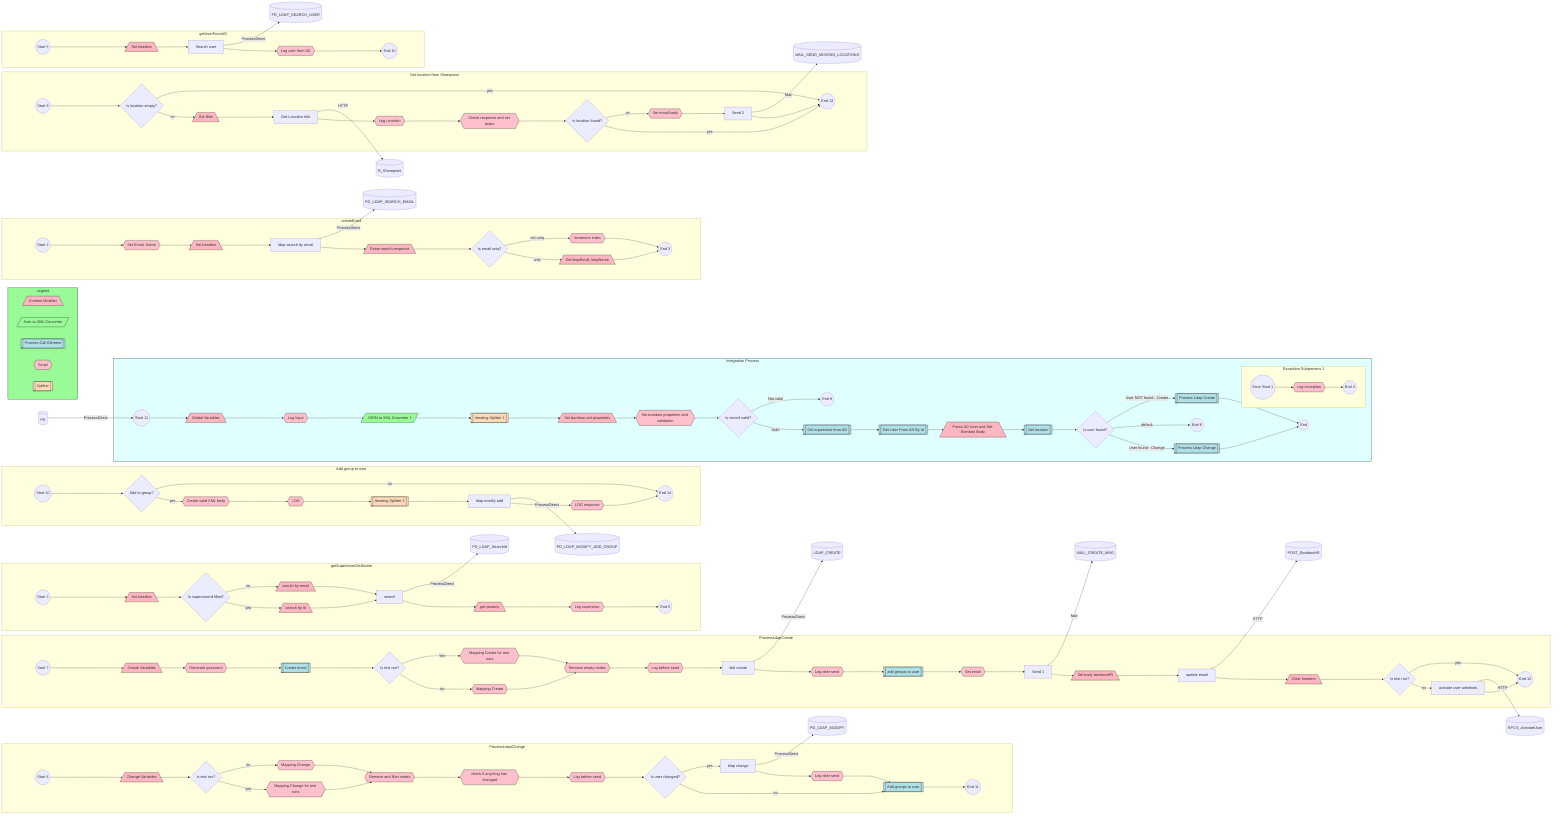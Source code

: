 flowchart LR
subgraph Legend
  direction LR
      legendEnricher[/Content Modifier\]:::classEnricher

      legendJsonToXmlConverter[/Json to XML Converter/]:::classJsonToXmlConverter

      legendProcessCallElement[[Process Call Element]]:::classProcessCallElement

      legendScript{{Script}}:::classScript

      legendSplitter[[Splitter]]:::classSplitter

end
%% PARTICIPANT PD
    Participant_98950[(PD)]
%% PARTICIPANT LDAP_CREATE
    Participant_98890[(LDAP_CREATE)]
%% PARTICIPANT PD_LDAP_MODIFY
    Participant_98897[(PD_LDAP_MODIFY)]
%% PARTICIPANT PD_LDAP_SEARCH_EMAIL
    Participant_98931[(PD_LDAP_SEARCH_EMAIL)]
%% PARTICIPANT PD_LDAP_SearchId
    Participant_98963[(PD_LDAP_SearchId)]
%% PARTICIPANT MAIL_CREATE_MNG
    Participant_98999[(MAIL_CREATE_MNG)]
%% PARTICIPANT POST_BambooHR
    Participant_99010[(POST_BambooHR)]
%% PARTICIPANT PD_LDAP_SEARCH_USER
    Participant_1462402[(PD_LDAP_SEARCH_USER)]
%% PARTICIPANT R_Sharepoint
    Participant_1462461[(R_Sharepoint)]
%% PARTICIPANT MAIL_SEND_MISSING_LOCATIONS
    Participant_1462475[(MAIL_SEND_MISSING_LOCATIONS)]
%% PARTICIPANT PD_LDAP_MODIFY_ADD_GROUP
    Participant_1462516[(PD_LDAP_MODIFY_ADD_GROUP)]
%% PARTICIPANT KPCS_ActivateUser
    Participant_1462551[(KPCS_ActivateUser)]
%% PARTICIPANT getSupervisonDistName
%% PARTICIPANT Integration Process
%% PARTICIPANT Add group to user
%% PARTICIPANT ProcessLdapChange
%% PARTICIPANT ProcessLdapCreate
%% PARTICIPANT createEmail
%% PARTICIPANT Get location from Sharepoint
%% PARTICIPANT getUserFromAD
    ServiceTask_1462517 -->|ProcessDirect|Participant_1462516
    ServiceTask_1462399 -->|ProcessDirect|Participant_1462402
    ServiceTask_1462474 -->|Mail|Participant_1462475
    ServiceTask_98996 -->|Mail|Participant_98999
    ServiceTask_98928 -->|ProcessDirect|Participant_98931
    ServiceTask_99007 -->|HTTP|Participant_99010
    Participant_98950 -->|ProcessDirect|StartEvent_1462603
    ServiceTask_98886 -->|ProcessDirect|Participant_98890
    ServiceTask_98892 -->|ProcessDirect|Participant_98897
    ServiceTask_98960 -->|ProcessDirect|Participant_98963
    ServiceTask_1462548 -->|HTTP|Participant_1462551
    ServiceTask_1462458 -->|HTTP|Participant_1462461
  subgraph Process_98956[getSupervisonDistName]
    direction LR
    StartEvent_98957((Start 3))
    EndEvent_98958((End 5))
    CallActivity_1462497{{Log supervisor}}:::classScript
    CallActivity_1462484[/search by id\]:::classEnricher
    CallActivity_98969[/get params\]:::classEnricher
    CallActivity_1462388[/Set headers\]:::classEnricher
    CallActivity_1462487[/search by email\]:::classEnricher
    ExclusiveGateway_1462481{Is supervisorId filled?}
    ServiceTask_98960[search]
    StartEvent_98957 --> CallActivity_1462388
    CallActivity_1462497 --> EndEvent_98958
    ServiceTask_98960 --> CallActivity_98969
    CallActivity_1462484 --> ServiceTask_98960
    CallActivity_98969 --> CallActivity_1462497
    CallActivity_1462388 --> ExclusiveGateway_1462481
    CallActivity_1462487 --> ServiceTask_98960
    ExclusiveGateway_1462481 -->|no|CallActivity_1462487
    ExclusiveGateway_1462481 -->|yes|CallActivity_1462484
  end
  subgraph Process_1[Integration Process]
    direction LR
    StartEvent_1462603((Start 11))
    EndEvent_1462386((End 9))
    EndEvent_98990((End 6))
    EndEvent_2((End))
    CallActivity_22{{Log Input}}:::classScript
    CallActivity_98899{{Set bamboo properties and validation}}:::classScript
    CallActivity_13[[Iterating Splitter 1]]:::classSplitter
    CallActivity_9[/JSON to XML Converter 1/]:::classJsonToXmlConverter
    CallActivity_1462449[[Get location]]:::classProcessCallElement
    CallActivity_1462428[[Process Ldap Create]]:::classProcessCallElement
    CallActivity_1462419[[Process Ldap Change]]:::classProcessCallElement
    CallActivity_98985[[Get supervisor from AD]]:::classProcessCallElement
    CallActivity_1462404[[Get User From AD By Id]]:::classProcessCallElement
    CallActivity_17[/Global Variables\]:::classEnricher
    CallActivity_4973[/Set bamboo xml properties\]:::classEnricher
    CallActivity_4975[/Parse AD User and Set Bamboo Body\]:::classEnricher
    ExclusiveGateway_4977{Is user found?}
    ExclusiveGateway_1462383{Is record valid?}
  subgraph SubProcess_213[Exception Subprocess 1]
    direction LR
    StartEvent_214((Error Start 1))
    EndEvent_98952((End 4))
    CallActivity_219{{Log exception}}:::classScript
    CallActivity_219 --> EndEvent_98952
    StartEvent_214 --> CallActivity_219
  end
    CallActivity_22 --> CallActivity_9
    CallActivity_98899 --> ExclusiveGateway_1462383
    StartEvent_1462603 --> CallActivity_17
    CallActivity_13 --> CallActivity_4973
    CallActivity_9 --> CallActivity_13
    CallActivity_1462449 --> ExclusiveGateway_4977
    CallActivity_1462428 --> EndEvent_2
    CallActivity_1462419 --> EndEvent_2
    CallActivity_98985 --> CallActivity_1462404
    CallActivity_1462404 --> CallActivity_4975
    CallActivity_17 --> CallActivity_22
    CallActivity_4973 --> CallActivity_98899
    CallActivity_4975 --> CallActivity_1462449
    ExclusiveGateway_4977 -->|User NOT found - Create|CallActivity_1462428
    ExclusiveGateway_4977 -->|default|EndEvent_98990
    ExclusiveGateway_4977 -->|User found - Change|CallActivity_1462419
    ExclusiveGateway_1462383 -->|Not valid|EndEvent_1462386
    ExclusiveGateway_1462383 -->|Valid|CallActivity_98985
  end
  subgraph Process_1462506[Add group to user]
    direction LR
    StartEvent_1462507((Start 10))
    EndEvent_1462508((End 14))
    CallActivity_1462528{{LOG}}:::classScript
    CallActivity_1462522{{Create valid XML body}}:::classScript
    CallActivity_1462520{{LOG response}}:::classScript
    CallActivity_1462513[[Iterating Splitter 2]]:::classSplitter
    ExclusiveGateway_1462540{Add to group?}
    ServiceTask_1462517[ldap modify-add]
    StartEvent_1462507 --> ExclusiveGateway_1462540
    CallActivity_1462528 --> CallActivity_1462513
    CallActivity_1462522 --> CallActivity_1462528
    CallActivity_1462520 --> EndEvent_1462508
    ServiceTask_1462517 --> CallActivity_1462520
    CallActivity_1462513 --> ServiceTask_1462517
    ExclusiveGateway_1462540 -->|no|EndEvent_1462508
    ExclusiveGateway_1462540 -->|yes|CallActivity_1462522
  end
  subgraph Process_1462415[ProcessLdapChange]
    direction LR
    StartEvent_1462416((Start 6))
    EndEvent_1462417((End 11))
    CallActivity_1462439{{Mapping Change for test runs}}:::classScript
    CallActivity_4984{{Remove and filter nodes}}:::classScript
    CallActivity_1462479{{check if anything has changed}}:::classScript
    CallActivity_98893{{Log after send}}:::classScript
    CallActivity_4987{{Log before send}}:::classScript
    CallActivity_1462598{{Mapping Change}}:::classScript
    CallActivity_1462502[[Add groups to user]]:::classProcessCallElement
    CallActivity_4990[/Change Variables\]:::classEnricher
    ExclusiveGateway_1462594{Is test run?}
    ExclusiveGateway_1462544{Is user changed?}
    ServiceTask_98892[ldap change]
    StartEvent_1462416 --> CallActivity_4990
    CallActivity_1462439 --> CallActivity_4984
    CallActivity_4984 --> CallActivity_1462479
    CallActivity_1462479 --> CallActivity_4987
    CallActivity_98893 --> CallActivity_1462502
    CallActivity_4987 --> ExclusiveGateway_1462544
    CallActivity_1462598 --> CallActivity_4984
    ServiceTask_98892 --> CallActivity_98893
    CallActivity_1462502 --> EndEvent_1462417
    CallActivity_4990 --> ExclusiveGateway_1462594
    ExclusiveGateway_1462594 -->|no|CallActivity_1462598
    ExclusiveGateway_1462594 -->|yes|CallActivity_1462439
    ExclusiveGateway_1462544 -->|yes|ServiceTask_98892
    ExclusiveGateway_1462544 -->|no|CallActivity_1462502
  end
  subgraph Process_1462424[ProcessLdapCreate]
    direction LR
    StartEvent_1462425((Start 7))
    EndEvent_1462426((End 12))
    CallActivity_98946{{Generate password}}:::classScript
    CallActivity_4999{{Remove empty nodes}}:::classScript
    CallActivity_98994{{Set email}}:::classScript
    CallActivity_98884{{Log after send}}:::classScript
    CallActivity_5002{{Log before send}}:::classScript
    CallActivity_1462435{{Mapping Create}}:::classScript
    CallActivity_1462586{{Mapping Create for test runs}}:::classScript
    CallActivity_98924[[Create email]]:::classProcessCallElement
    CallActivity_1462526[[add groups to user]]:::classProcessCallElement
    CallActivity_4993[/Create Variables\]:::classEnricher
    CallActivity_99004[/Set body bambooHR\]:::classEnricher
    CallActivity_1462553[/Clear headers\]:::classEnricher
    ExclusiveGateway_1462583{Is test run?}
    ExclusiveGateway_1462589{Is test run?}
    ServiceTask_98886[ldal create]
    ServiceTask_1462548[activate user webhook]
    ServiceTask_99007[update email]
    ServiceTask_98996[Send 1]
    StartEvent_1462425 --> CallActivity_4993
    CallActivity_98946 --> CallActivity_98924
    CallActivity_4999 --> CallActivity_5002
    CallActivity_98994 --> ServiceTask_98996
    CallActivity_98884 --> CallActivity_1462526
    CallActivity_5002 --> ServiceTask_98886
    CallActivity_1462435 --> CallActivity_4999
    CallActivity_1462586 --> CallActivity_4999
    CallActivity_98924 --> ExclusiveGateway_1462583
    ServiceTask_98886 --> CallActivity_98884
    ServiceTask_1462548 --> EndEvent_1462426
    ServiceTask_99007 --> CallActivity_1462553
    ServiceTask_98996 --> CallActivity_99004
    CallActivity_1462526 --> CallActivity_98994
    CallActivity_4993 --> CallActivity_98946
    CallActivity_99004 --> ServiceTask_99007
    CallActivity_1462553 --> ExclusiveGateway_1462589
    ExclusiveGateway_1462583 -->|Yes|CallActivity_1462586
    ExclusiveGateway_1462583 -->|no|CallActivity_1462435
    ExclusiveGateway_1462589 -->|yes|EndEvent_1462426
    ExclusiveGateway_1462589 -->|no|ServiceTask_1462548
  end
  subgraph Process_98901[createEmail]
    direction LR
    StartEvent_98902((Start 2))
    EndEvent_98903((End 3))
    CallActivity_98918{{Set Email, Name}}:::classScript
    CallActivity_98941{{Increment index}}:::classScript
    CallActivity_98938[/Set ldapEmail, ldapName\]:::classEnricher
    CallActivity_98933[/Parse search response\]:::classEnricher
    CallActivity_1462406[/Set headers\]:::classEnricher
    ExclusiveGateway_98935{Is email uniq?}
    ServiceTask_98928[ldap search by email]
    StartEvent_98902 --> CallActivity_98918
    CallActivity_98918 --> CallActivity_1462406
    CallActivity_98941 --> EndEvent_98903
    ServiceTask_98928 --> CallActivity_98933
    CallActivity_98938 --> EndEvent_98903
    CallActivity_98933 --> ExclusiveGateway_98935
    CallActivity_1462406 --> ServiceTask_98928
    ExclusiveGateway_98935 -->|not uniq|CallActivity_98941
    ExclusiveGateway_98935 -->|uniq|CallActivity_98938
  end
  subgraph Process_1462451[Get location from Sharepoint]
    direction LR
    StartEvent_1462452((Start 9))
    EndEvent_1462453((End 13))
    CallActivity_1462472{{Set email body}}:::classScript
    CallActivity_1462463{{Log Location}}:::classScript
    CallActivity_1462466{{Check response and set props}}:::classScript
    CallActivity_1462455[/Set filter\]:::classEnricher
    ExclusiveGateway_1462469{Is location found?}
    ExclusiveGateway_1462490{Is location empty?}
    ServiceTask_1462458[Get Location Info]
    ServiceTask_1462474[Send 2]
    StartEvent_1462452 --> ExclusiveGateway_1462490
    CallActivity_1462472 --> ServiceTask_1462474
    CallActivity_1462463 --> CallActivity_1462466
    CallActivity_1462466 --> ExclusiveGateway_1462469
    ServiceTask_1462458 --> CallActivity_1462463
    ServiceTask_1462474 --> EndEvent_1462453
    CallActivity_1462455 --> ServiceTask_1462458
    ExclusiveGateway_1462469 -->|no|CallActivity_1462472
    ExclusiveGateway_1462469 -->|yes|EndEvent_1462453
    ExclusiveGateway_1462490 -->|yes|EndEvent_1462453
    ExclusiveGateway_1462490 -->|no|CallActivity_1462455
  end
  subgraph Process_1462392[getUserFromAD]
    direction LR
    StartEvent_1462393((Start 5))
    EndEvent_1462394((End 10))
    CallActivity_1462494{{Log user from AD}}:::classScript
    CallActivity_1462396[/Set headers\]:::classEnricher
    ServiceTask_1462399[Search user]
    StartEvent_1462393 --> CallActivity_1462396
    CallActivity_1462494 --> EndEvent_1462394
    ServiceTask_1462399 --> CallActivity_1462494
    CallActivity_1462396 --> ServiceTask_1462399
  end

classDef classSplitter stroke:#000,fill:#FFDAB9;
classDef classScript stroke:#000,fill:#FFC0CB;
classDef classJsonToXmlConverter stroke:#000,fill:#98FB98;
classDef classProcessCallElement stroke:#000,fill:#B0E0E6;
classDef classEnricher stroke:#000,fill:#FFB6C1;
classDef classExternalCall stroke:#000,fill:#FFB6C1;
style Process_1 fill:#E0FFFF,stroke:#000;
style Legend fill:#98FB98,stroke:#000;